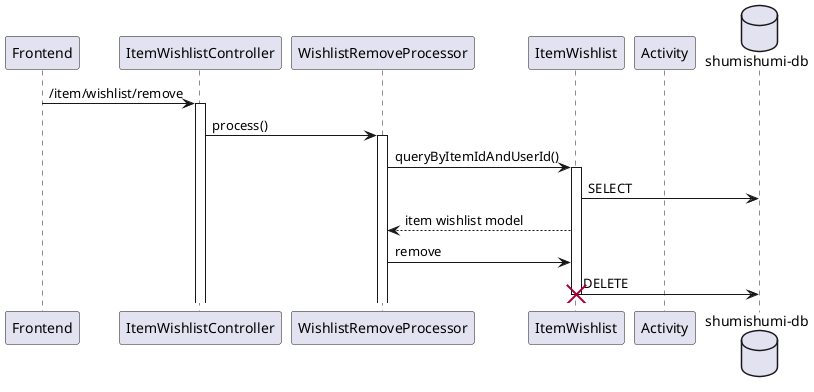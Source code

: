 @startuml remove
participant "Frontend" as fe
participant "ItemWishlistController" as iwc

participant "WishlistRemoveProcessor" as proc

participant "ItemWishlist" as iwm

participant "Activity" as am

database "shumishumi-db" as db

fe -> iwc++ : /item/wishlist/remove
iwc -> proc++ : process()

proc -> iwm++ : queryByItemIdAndUserId()
iwm -> db : SELECT
proc <-- iwm : item wishlist model

proc -> iwm : remove
iwm -> db : DELETE
destroy iwm

@enduml
